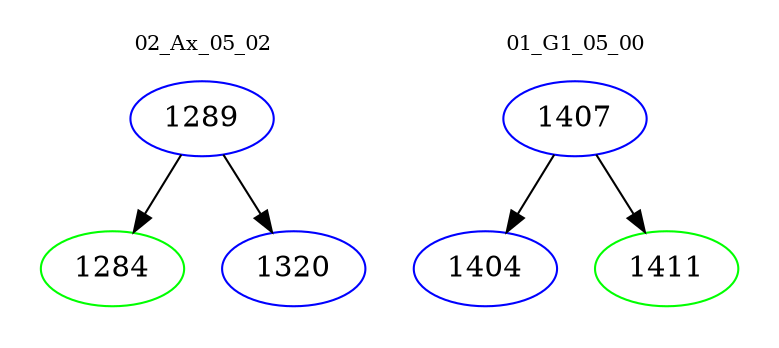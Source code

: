 digraph{
subgraph cluster_0 {
color = white
label = "02_Ax_05_02";
fontsize=10;
T0_1289 [label="1289", color="blue"]
T0_1289 -> T0_1284 [color="black"]
T0_1284 [label="1284", color="green"]
T0_1289 -> T0_1320 [color="black"]
T0_1320 [label="1320", color="blue"]
}
subgraph cluster_1 {
color = white
label = "01_G1_05_00";
fontsize=10;
T1_1407 [label="1407", color="blue"]
T1_1407 -> T1_1404 [color="black"]
T1_1404 [label="1404", color="blue"]
T1_1407 -> T1_1411 [color="black"]
T1_1411 [label="1411", color="green"]
}
}
